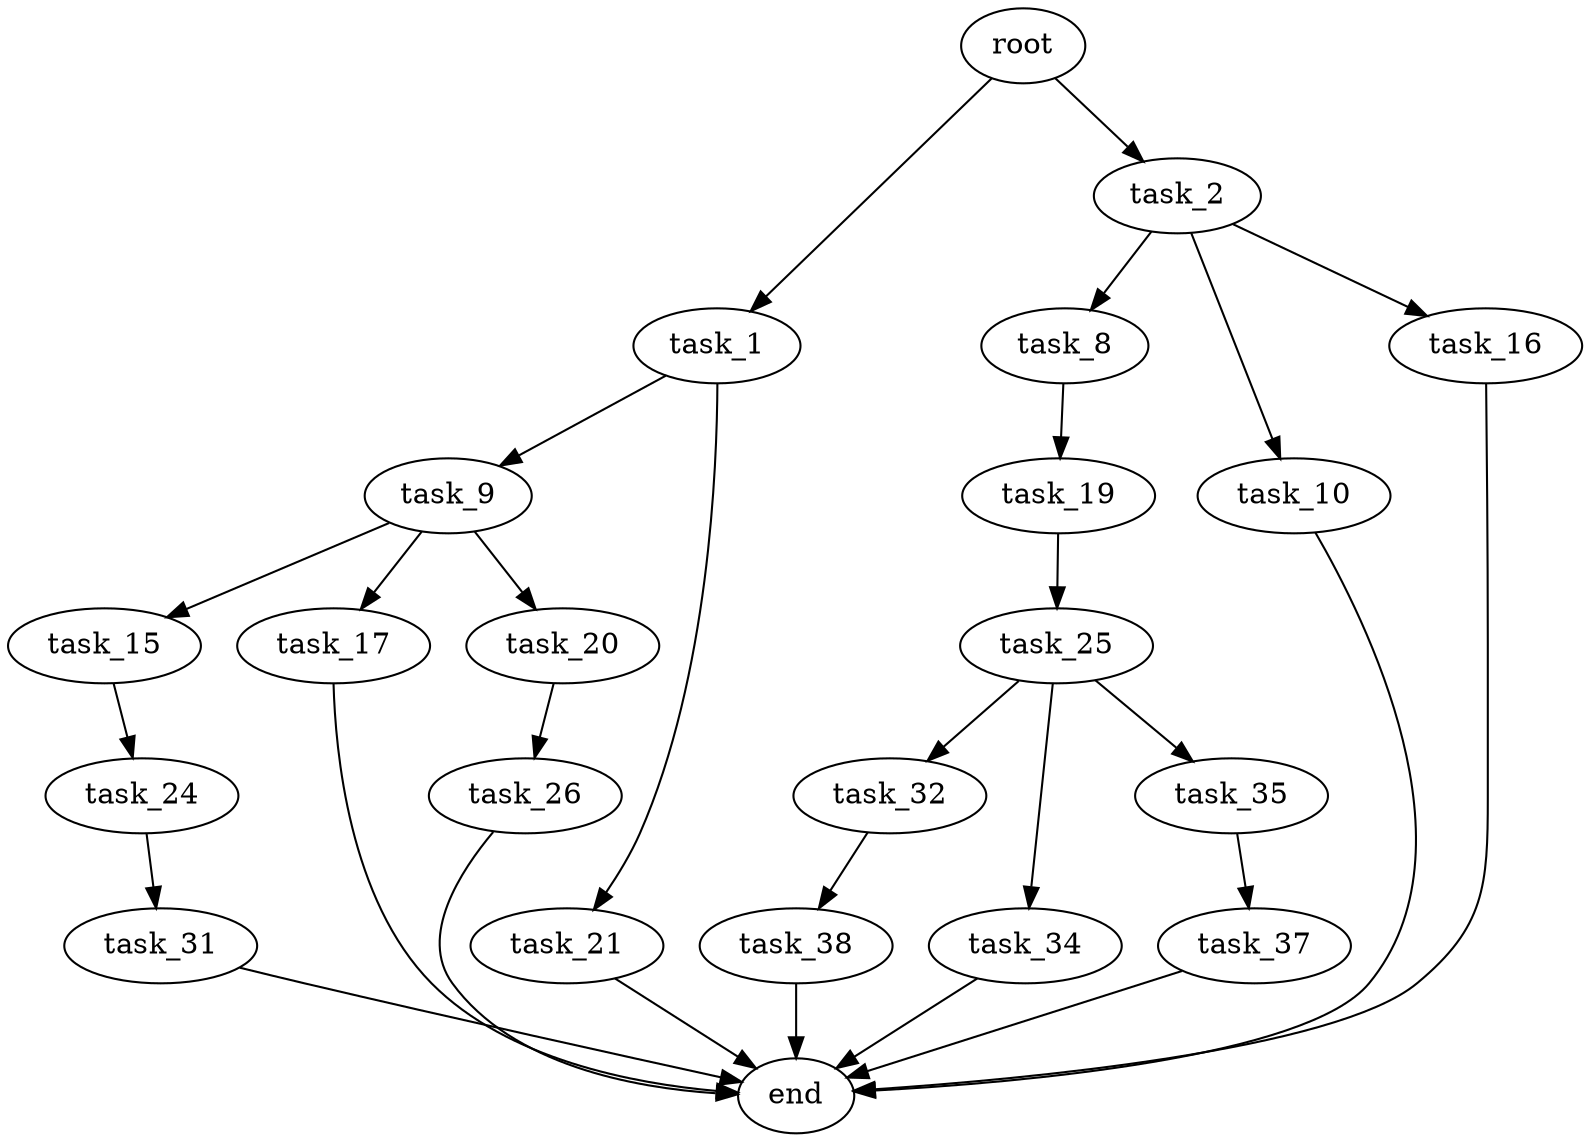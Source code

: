 digraph G {
  root [size="0.000000"];
  task_1 [size="7462516066.000000"];
  task_2 [size="68719476736.000000"];
  task_9 [size="228151120232.000000"];
  task_21 [size="59199074332.000000"];
  task_8 [size="8589934592.000000"];
  task_10 [size="29903917572.000000"];
  task_16 [size="215601595456.000000"];
  task_19 [size="463860512492.000000"];
  task_15 [size="8589934592.000000"];
  task_17 [size="368293445632.000000"];
  task_20 [size="23318367194.000000"];
  end [size="0.000000"];
  task_24 [size="26348190564.000000"];
  task_25 [size="327448618444.000000"];
  task_26 [size="9937144532.000000"];
  task_31 [size="2107637362.000000"];
  task_32 [size="28991029248.000000"];
  task_34 [size="1347643851.000000"];
  task_35 [size="119450780088.000000"];
  task_38 [size="8944255125.000000"];
  task_37 [size="231928233984.000000"];

  root -> task_1 [size="1.000000"];
  root -> task_2 [size="1.000000"];
  task_1 -> task_9 [size="209715200.000000"];
  task_1 -> task_21 [size="209715200.000000"];
  task_2 -> task_8 [size="134217728.000000"];
  task_2 -> task_10 [size="134217728.000000"];
  task_2 -> task_16 [size="134217728.000000"];
  task_9 -> task_15 [size="301989888.000000"];
  task_9 -> task_17 [size="301989888.000000"];
  task_9 -> task_20 [size="301989888.000000"];
  task_21 -> end [size="1.000000"];
  task_8 -> task_19 [size="33554432.000000"];
  task_10 -> end [size="1.000000"];
  task_16 -> end [size="1.000000"];
  task_19 -> task_25 [size="536870912.000000"];
  task_15 -> task_24 [size="33554432.000000"];
  task_17 -> end [size="1.000000"];
  task_20 -> task_26 [size="838860800.000000"];
  task_24 -> task_31 [size="134217728.000000"];
  task_25 -> task_32 [size="301989888.000000"];
  task_25 -> task_34 [size="301989888.000000"];
  task_25 -> task_35 [size="301989888.000000"];
  task_26 -> end [size="1.000000"];
  task_31 -> end [size="1.000000"];
  task_32 -> task_38 [size="75497472.000000"];
  task_34 -> end [size="1.000000"];
  task_35 -> task_37 [size="134217728.000000"];
  task_38 -> end [size="1.000000"];
  task_37 -> end [size="1.000000"];
}
